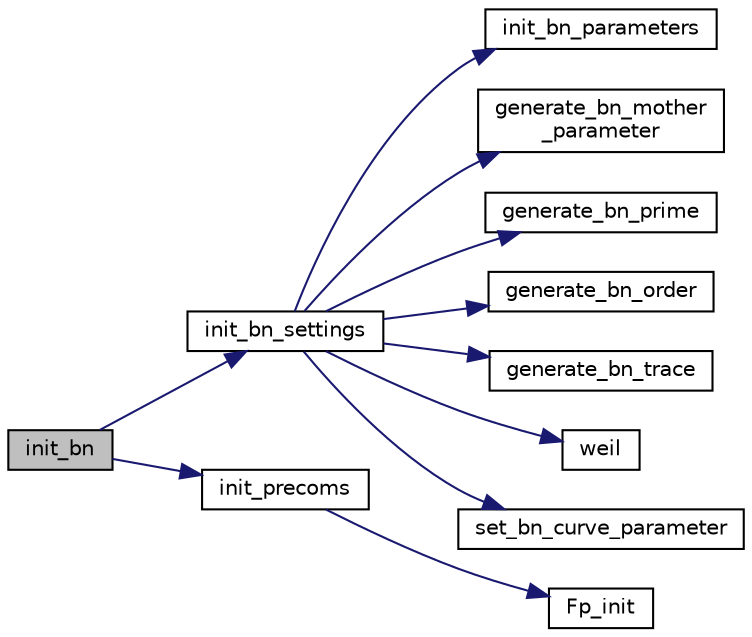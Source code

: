 digraph "init_bn"
{
  edge [fontname="Helvetica",fontsize="10",labelfontname="Helvetica",labelfontsize="10"];
  node [fontname="Helvetica",fontsize="10",shape=record];
  rankdir="LR";
  Node0 [label="init_bn",height=0.2,width=0.4,color="black", fillcolor="grey75", style="filled", fontcolor="black"];
  Node0 -> Node1 [color="midnightblue",fontsize="10",style="solid",fontname="Helvetica"];
  Node1 [label="init_bn_settings",height=0.2,width=0.4,color="black", fillcolor="white", style="filled",URL="$curve__settings_8h.html#a8107b3c4a1ffd201c295046d5ca9cdc1"];
  Node1 -> Node2 [color="midnightblue",fontsize="10",style="solid",fontname="Helvetica"];
  Node2 [label="init_bn_parameters",height=0.2,width=0.4,color="black", fillcolor="white", style="filled",URL="$curve__settings_8h.html#ade0e2bdf8e679d274e8382034652e9bf"];
  Node1 -> Node3 [color="midnightblue",fontsize="10",style="solid",fontname="Helvetica"];
  Node3 [label="generate_bn_mother\l_parameter",height=0.2,width=0.4,color="black", fillcolor="white", style="filled",URL="$curve__settings_8h.html#a3d631b68c5a9a78e5e0af33be4881816"];
  Node1 -> Node4 [color="midnightblue",fontsize="10",style="solid",fontname="Helvetica"];
  Node4 [label="generate_bn_prime",height=0.2,width=0.4,color="black", fillcolor="white", style="filled",URL="$curve__settings_8h.html#aa75121e0ce77955b8e552edc9dd4feb6"];
  Node1 -> Node5 [color="midnightblue",fontsize="10",style="solid",fontname="Helvetica"];
  Node5 [label="generate_bn_order",height=0.2,width=0.4,color="black", fillcolor="white", style="filled",URL="$curve__settings_8h.html#ad68e57a7d472d717193d4ca4331f23cf"];
  Node1 -> Node6 [color="midnightblue",fontsize="10",style="solid",fontname="Helvetica"];
  Node6 [label="generate_bn_trace",height=0.2,width=0.4,color="black", fillcolor="white", style="filled",URL="$curve__settings_8h.html#aaad4de0748d6117b7f665e08dc7a4d24"];
  Node1 -> Node7 [color="midnightblue",fontsize="10",style="solid",fontname="Helvetica"];
  Node7 [label="weil",height=0.2,width=0.4,color="black", fillcolor="white", style="filled",URL="$curve__settings_8h.html#a7442b7929865235118e3abeb198fddcb"];
  Node1 -> Node8 [color="midnightblue",fontsize="10",style="solid",fontname="Helvetica"];
  Node8 [label="set_bn_curve_parameter",height=0.2,width=0.4,color="black", fillcolor="white", style="filled",URL="$curve__settings_8h.html#a951b8514e53db0684c1e61fb3a1e10c4"];
  Node0 -> Node9 [color="midnightblue",fontsize="10",style="solid",fontname="Helvetica"];
  Node9 [label="init_precoms",height=0.2,width=0.4,color="black", fillcolor="white", style="filled",URL="$bn__bls12__precoms_8h.html#a6d8315d6721fda3d585086b15cf55cd8"];
  Node9 -> Node10 [color="midnightblue",fontsize="10",style="solid",fontname="Helvetica"];
  Node10 [label="Fp_init",height=0.2,width=0.4,color="black", fillcolor="white", style="filled",URL="$bn__fp_8h.html#af102c589736284034064b7c2283000cb"];
}
